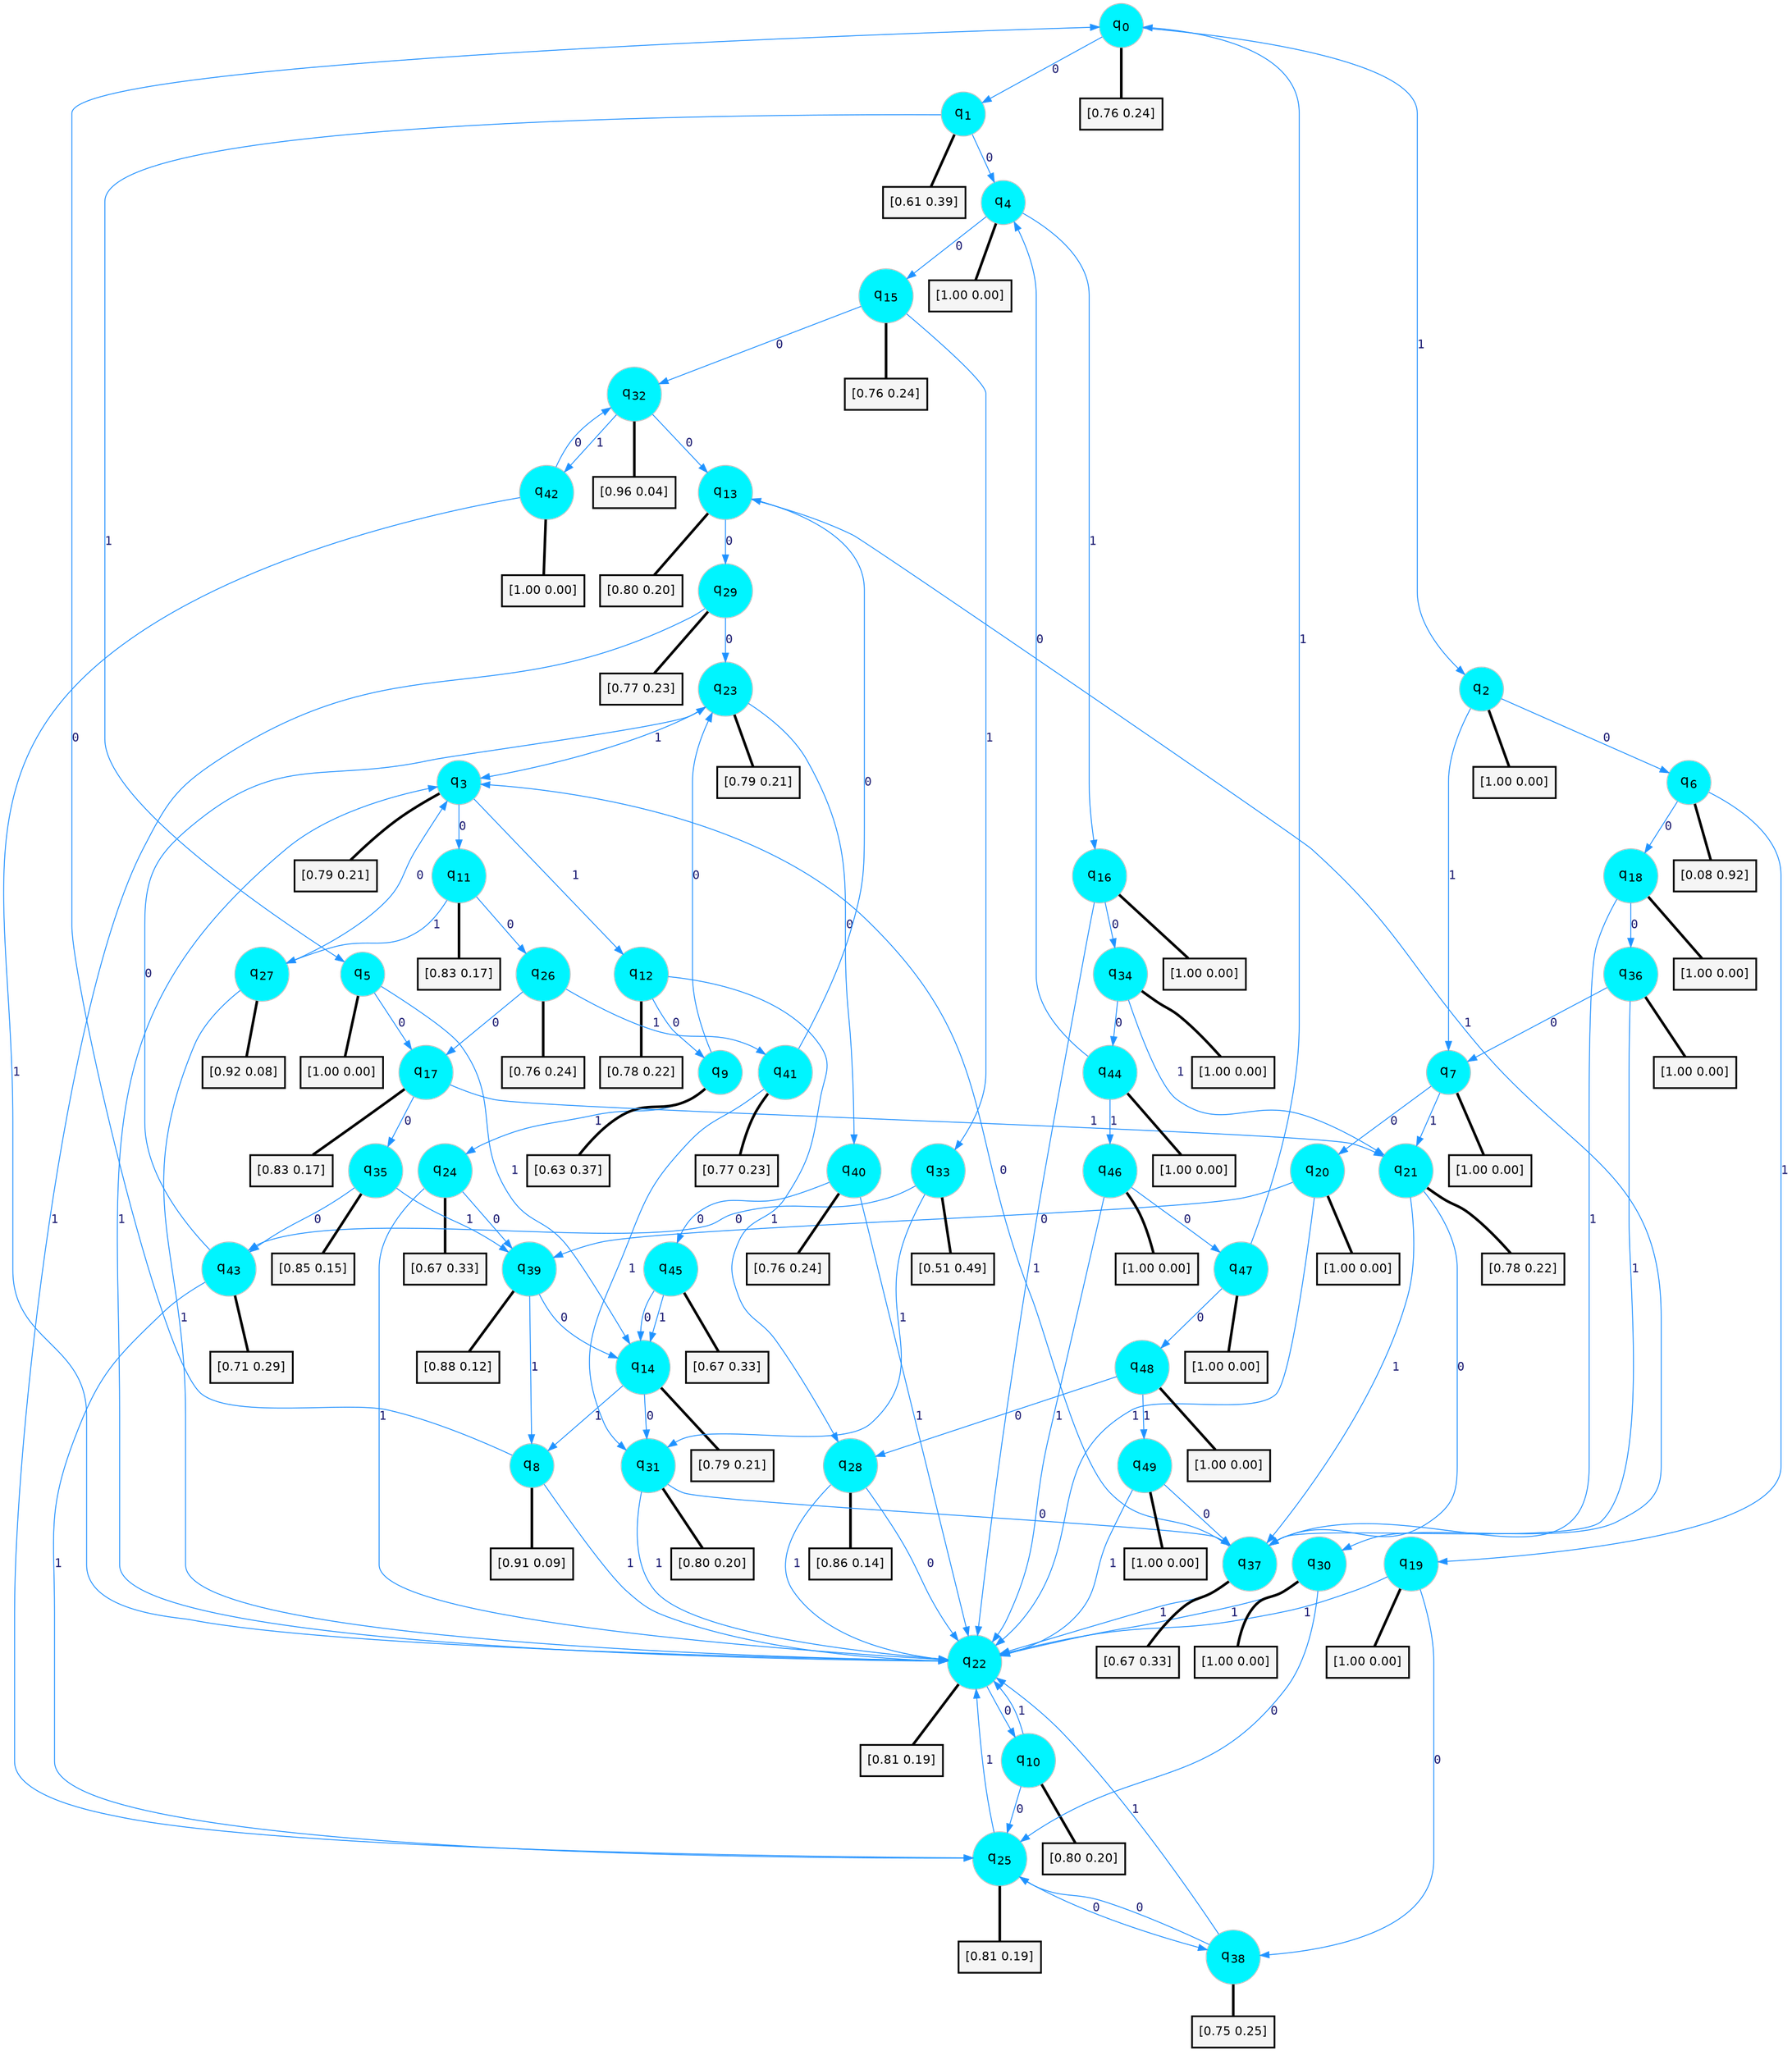 digraph G {
graph [
bgcolor=transparent, dpi=300, rankdir=TD, size="40,25"];
node [
color=gray, fillcolor=turquoise1, fontcolor=black, fontname=Helvetica, fontsize=16, fontweight=bold, shape=circle, style=filled];
edge [
arrowsize=1, color=dodgerblue1, fontcolor=midnightblue, fontname=courier, fontweight=bold, penwidth=1, style=solid, weight=20];
0[label=<q<SUB>0</SUB>>];
1[label=<q<SUB>1</SUB>>];
2[label=<q<SUB>2</SUB>>];
3[label=<q<SUB>3</SUB>>];
4[label=<q<SUB>4</SUB>>];
5[label=<q<SUB>5</SUB>>];
6[label=<q<SUB>6</SUB>>];
7[label=<q<SUB>7</SUB>>];
8[label=<q<SUB>8</SUB>>];
9[label=<q<SUB>9</SUB>>];
10[label=<q<SUB>10</SUB>>];
11[label=<q<SUB>11</SUB>>];
12[label=<q<SUB>12</SUB>>];
13[label=<q<SUB>13</SUB>>];
14[label=<q<SUB>14</SUB>>];
15[label=<q<SUB>15</SUB>>];
16[label=<q<SUB>16</SUB>>];
17[label=<q<SUB>17</SUB>>];
18[label=<q<SUB>18</SUB>>];
19[label=<q<SUB>19</SUB>>];
20[label=<q<SUB>20</SUB>>];
21[label=<q<SUB>21</SUB>>];
22[label=<q<SUB>22</SUB>>];
23[label=<q<SUB>23</SUB>>];
24[label=<q<SUB>24</SUB>>];
25[label=<q<SUB>25</SUB>>];
26[label=<q<SUB>26</SUB>>];
27[label=<q<SUB>27</SUB>>];
28[label=<q<SUB>28</SUB>>];
29[label=<q<SUB>29</SUB>>];
30[label=<q<SUB>30</SUB>>];
31[label=<q<SUB>31</SUB>>];
32[label=<q<SUB>32</SUB>>];
33[label=<q<SUB>33</SUB>>];
34[label=<q<SUB>34</SUB>>];
35[label=<q<SUB>35</SUB>>];
36[label=<q<SUB>36</SUB>>];
37[label=<q<SUB>37</SUB>>];
38[label=<q<SUB>38</SUB>>];
39[label=<q<SUB>39</SUB>>];
40[label=<q<SUB>40</SUB>>];
41[label=<q<SUB>41</SUB>>];
42[label=<q<SUB>42</SUB>>];
43[label=<q<SUB>43</SUB>>];
44[label=<q<SUB>44</SUB>>];
45[label=<q<SUB>45</SUB>>];
46[label=<q<SUB>46</SUB>>];
47[label=<q<SUB>47</SUB>>];
48[label=<q<SUB>48</SUB>>];
49[label=<q<SUB>49</SUB>>];
50[label="[0.76 0.24]", shape=box,fontcolor=black, fontname=Helvetica, fontsize=14, penwidth=2, fillcolor=whitesmoke,color=black];
51[label="[0.61 0.39]", shape=box,fontcolor=black, fontname=Helvetica, fontsize=14, penwidth=2, fillcolor=whitesmoke,color=black];
52[label="[1.00 0.00]", shape=box,fontcolor=black, fontname=Helvetica, fontsize=14, penwidth=2, fillcolor=whitesmoke,color=black];
53[label="[0.79 0.21]", shape=box,fontcolor=black, fontname=Helvetica, fontsize=14, penwidth=2, fillcolor=whitesmoke,color=black];
54[label="[1.00 0.00]", shape=box,fontcolor=black, fontname=Helvetica, fontsize=14, penwidth=2, fillcolor=whitesmoke,color=black];
55[label="[1.00 0.00]", shape=box,fontcolor=black, fontname=Helvetica, fontsize=14, penwidth=2, fillcolor=whitesmoke,color=black];
56[label="[0.08 0.92]", shape=box,fontcolor=black, fontname=Helvetica, fontsize=14, penwidth=2, fillcolor=whitesmoke,color=black];
57[label="[1.00 0.00]", shape=box,fontcolor=black, fontname=Helvetica, fontsize=14, penwidth=2, fillcolor=whitesmoke,color=black];
58[label="[0.91 0.09]", shape=box,fontcolor=black, fontname=Helvetica, fontsize=14, penwidth=2, fillcolor=whitesmoke,color=black];
59[label="[0.63 0.37]", shape=box,fontcolor=black, fontname=Helvetica, fontsize=14, penwidth=2, fillcolor=whitesmoke,color=black];
60[label="[0.80 0.20]", shape=box,fontcolor=black, fontname=Helvetica, fontsize=14, penwidth=2, fillcolor=whitesmoke,color=black];
61[label="[0.83 0.17]", shape=box,fontcolor=black, fontname=Helvetica, fontsize=14, penwidth=2, fillcolor=whitesmoke,color=black];
62[label="[0.78 0.22]", shape=box,fontcolor=black, fontname=Helvetica, fontsize=14, penwidth=2, fillcolor=whitesmoke,color=black];
63[label="[0.80 0.20]", shape=box,fontcolor=black, fontname=Helvetica, fontsize=14, penwidth=2, fillcolor=whitesmoke,color=black];
64[label="[0.79 0.21]", shape=box,fontcolor=black, fontname=Helvetica, fontsize=14, penwidth=2, fillcolor=whitesmoke,color=black];
65[label="[0.76 0.24]", shape=box,fontcolor=black, fontname=Helvetica, fontsize=14, penwidth=2, fillcolor=whitesmoke,color=black];
66[label="[1.00 0.00]", shape=box,fontcolor=black, fontname=Helvetica, fontsize=14, penwidth=2, fillcolor=whitesmoke,color=black];
67[label="[0.83 0.17]", shape=box,fontcolor=black, fontname=Helvetica, fontsize=14, penwidth=2, fillcolor=whitesmoke,color=black];
68[label="[1.00 0.00]", shape=box,fontcolor=black, fontname=Helvetica, fontsize=14, penwidth=2, fillcolor=whitesmoke,color=black];
69[label="[1.00 0.00]", shape=box,fontcolor=black, fontname=Helvetica, fontsize=14, penwidth=2, fillcolor=whitesmoke,color=black];
70[label="[1.00 0.00]", shape=box,fontcolor=black, fontname=Helvetica, fontsize=14, penwidth=2, fillcolor=whitesmoke,color=black];
71[label="[0.78 0.22]", shape=box,fontcolor=black, fontname=Helvetica, fontsize=14, penwidth=2, fillcolor=whitesmoke,color=black];
72[label="[0.81 0.19]", shape=box,fontcolor=black, fontname=Helvetica, fontsize=14, penwidth=2, fillcolor=whitesmoke,color=black];
73[label="[0.79 0.21]", shape=box,fontcolor=black, fontname=Helvetica, fontsize=14, penwidth=2, fillcolor=whitesmoke,color=black];
74[label="[0.67 0.33]", shape=box,fontcolor=black, fontname=Helvetica, fontsize=14, penwidth=2, fillcolor=whitesmoke,color=black];
75[label="[0.81 0.19]", shape=box,fontcolor=black, fontname=Helvetica, fontsize=14, penwidth=2, fillcolor=whitesmoke,color=black];
76[label="[0.76 0.24]", shape=box,fontcolor=black, fontname=Helvetica, fontsize=14, penwidth=2, fillcolor=whitesmoke,color=black];
77[label="[0.92 0.08]", shape=box,fontcolor=black, fontname=Helvetica, fontsize=14, penwidth=2, fillcolor=whitesmoke,color=black];
78[label="[0.86 0.14]", shape=box,fontcolor=black, fontname=Helvetica, fontsize=14, penwidth=2, fillcolor=whitesmoke,color=black];
79[label="[0.77 0.23]", shape=box,fontcolor=black, fontname=Helvetica, fontsize=14, penwidth=2, fillcolor=whitesmoke,color=black];
80[label="[1.00 0.00]", shape=box,fontcolor=black, fontname=Helvetica, fontsize=14, penwidth=2, fillcolor=whitesmoke,color=black];
81[label="[0.80 0.20]", shape=box,fontcolor=black, fontname=Helvetica, fontsize=14, penwidth=2, fillcolor=whitesmoke,color=black];
82[label="[0.96 0.04]", shape=box,fontcolor=black, fontname=Helvetica, fontsize=14, penwidth=2, fillcolor=whitesmoke,color=black];
83[label="[0.51 0.49]", shape=box,fontcolor=black, fontname=Helvetica, fontsize=14, penwidth=2, fillcolor=whitesmoke,color=black];
84[label="[1.00 0.00]", shape=box,fontcolor=black, fontname=Helvetica, fontsize=14, penwidth=2, fillcolor=whitesmoke,color=black];
85[label="[0.85 0.15]", shape=box,fontcolor=black, fontname=Helvetica, fontsize=14, penwidth=2, fillcolor=whitesmoke,color=black];
86[label="[1.00 0.00]", shape=box,fontcolor=black, fontname=Helvetica, fontsize=14, penwidth=2, fillcolor=whitesmoke,color=black];
87[label="[0.67 0.33]", shape=box,fontcolor=black, fontname=Helvetica, fontsize=14, penwidth=2, fillcolor=whitesmoke,color=black];
88[label="[0.75 0.25]", shape=box,fontcolor=black, fontname=Helvetica, fontsize=14, penwidth=2, fillcolor=whitesmoke,color=black];
89[label="[0.88 0.12]", shape=box,fontcolor=black, fontname=Helvetica, fontsize=14, penwidth=2, fillcolor=whitesmoke,color=black];
90[label="[0.76 0.24]", shape=box,fontcolor=black, fontname=Helvetica, fontsize=14, penwidth=2, fillcolor=whitesmoke,color=black];
91[label="[0.77 0.23]", shape=box,fontcolor=black, fontname=Helvetica, fontsize=14, penwidth=2, fillcolor=whitesmoke,color=black];
92[label="[1.00 0.00]", shape=box,fontcolor=black, fontname=Helvetica, fontsize=14, penwidth=2, fillcolor=whitesmoke,color=black];
93[label="[0.71 0.29]", shape=box,fontcolor=black, fontname=Helvetica, fontsize=14, penwidth=2, fillcolor=whitesmoke,color=black];
94[label="[1.00 0.00]", shape=box,fontcolor=black, fontname=Helvetica, fontsize=14, penwidth=2, fillcolor=whitesmoke,color=black];
95[label="[0.67 0.33]", shape=box,fontcolor=black, fontname=Helvetica, fontsize=14, penwidth=2, fillcolor=whitesmoke,color=black];
96[label="[1.00 0.00]", shape=box,fontcolor=black, fontname=Helvetica, fontsize=14, penwidth=2, fillcolor=whitesmoke,color=black];
97[label="[1.00 0.00]", shape=box,fontcolor=black, fontname=Helvetica, fontsize=14, penwidth=2, fillcolor=whitesmoke,color=black];
98[label="[1.00 0.00]", shape=box,fontcolor=black, fontname=Helvetica, fontsize=14, penwidth=2, fillcolor=whitesmoke,color=black];
99[label="[1.00 0.00]", shape=box,fontcolor=black, fontname=Helvetica, fontsize=14, penwidth=2, fillcolor=whitesmoke,color=black];
0->1 [label=0];
0->2 [label=1];
0->50 [arrowhead=none, penwidth=3,color=black];
1->4 [label=0];
1->5 [label=1];
1->51 [arrowhead=none, penwidth=3,color=black];
2->6 [label=0];
2->7 [label=1];
2->52 [arrowhead=none, penwidth=3,color=black];
3->11 [label=0];
3->12 [label=1];
3->53 [arrowhead=none, penwidth=3,color=black];
4->15 [label=0];
4->16 [label=1];
4->54 [arrowhead=none, penwidth=3,color=black];
5->17 [label=0];
5->14 [label=1];
5->55 [arrowhead=none, penwidth=3,color=black];
6->18 [label=0];
6->19 [label=1];
6->56 [arrowhead=none, penwidth=3,color=black];
7->20 [label=0];
7->21 [label=1];
7->57 [arrowhead=none, penwidth=3,color=black];
8->0 [label=0];
8->22 [label=1];
8->58 [arrowhead=none, penwidth=3,color=black];
9->23 [label=0];
9->24 [label=1];
9->59 [arrowhead=none, penwidth=3,color=black];
10->25 [label=0];
10->22 [label=1];
10->60 [arrowhead=none, penwidth=3,color=black];
11->26 [label=0];
11->27 [label=1];
11->61 [arrowhead=none, penwidth=3,color=black];
12->9 [label=0];
12->28 [label=1];
12->62 [arrowhead=none, penwidth=3,color=black];
13->29 [label=0];
13->30 [label=1];
13->63 [arrowhead=none, penwidth=3,color=black];
14->31 [label=0];
14->8 [label=1];
14->64 [arrowhead=none, penwidth=3,color=black];
15->32 [label=0];
15->33 [label=1];
15->65 [arrowhead=none, penwidth=3,color=black];
16->34 [label=0];
16->22 [label=1];
16->66 [arrowhead=none, penwidth=3,color=black];
17->35 [label=0];
17->21 [label=1];
17->67 [arrowhead=none, penwidth=3,color=black];
18->36 [label=0];
18->37 [label=1];
18->68 [arrowhead=none, penwidth=3,color=black];
19->38 [label=0];
19->22 [label=1];
19->69 [arrowhead=none, penwidth=3,color=black];
20->39 [label=0];
20->22 [label=1];
20->70 [arrowhead=none, penwidth=3,color=black];
21->37 [label=0];
21->37 [label=1];
21->71 [arrowhead=none, penwidth=3,color=black];
22->10 [label=0];
22->3 [label=1];
22->72 [arrowhead=none, penwidth=3,color=black];
23->40 [label=0];
23->3 [label=1];
23->73 [arrowhead=none, penwidth=3,color=black];
24->39 [label=0];
24->22 [label=1];
24->74 [arrowhead=none, penwidth=3,color=black];
25->38 [label=0];
25->22 [label=1];
25->75 [arrowhead=none, penwidth=3,color=black];
26->17 [label=0];
26->41 [label=1];
26->76 [arrowhead=none, penwidth=3,color=black];
27->3 [label=0];
27->22 [label=1];
27->77 [arrowhead=none, penwidth=3,color=black];
28->22 [label=0];
28->22 [label=1];
28->78 [arrowhead=none, penwidth=3,color=black];
29->23 [label=0];
29->25 [label=1];
29->79 [arrowhead=none, penwidth=3,color=black];
30->25 [label=0];
30->22 [label=1];
30->80 [arrowhead=none, penwidth=3,color=black];
31->37 [label=0];
31->22 [label=1];
31->81 [arrowhead=none, penwidth=3,color=black];
32->13 [label=0];
32->42 [label=1];
32->82 [arrowhead=none, penwidth=3,color=black];
33->43 [label=0];
33->31 [label=1];
33->83 [arrowhead=none, penwidth=3,color=black];
34->44 [label=0];
34->21 [label=1];
34->84 [arrowhead=none, penwidth=3,color=black];
35->43 [label=0];
35->39 [label=1];
35->85 [arrowhead=none, penwidth=3,color=black];
36->7 [label=0];
36->37 [label=1];
36->86 [arrowhead=none, penwidth=3,color=black];
37->3 [label=0];
37->22 [label=1];
37->87 [arrowhead=none, penwidth=3,color=black];
38->25 [label=0];
38->22 [label=1];
38->88 [arrowhead=none, penwidth=3,color=black];
39->14 [label=0];
39->8 [label=1];
39->89 [arrowhead=none, penwidth=3,color=black];
40->45 [label=0];
40->22 [label=1];
40->90 [arrowhead=none, penwidth=3,color=black];
41->13 [label=0];
41->31 [label=1];
41->91 [arrowhead=none, penwidth=3,color=black];
42->32 [label=0];
42->22 [label=1];
42->92 [arrowhead=none, penwidth=3,color=black];
43->23 [label=0];
43->25 [label=1];
43->93 [arrowhead=none, penwidth=3,color=black];
44->4 [label=0];
44->46 [label=1];
44->94 [arrowhead=none, penwidth=3,color=black];
45->14 [label=0];
45->14 [label=1];
45->95 [arrowhead=none, penwidth=3,color=black];
46->47 [label=0];
46->22 [label=1];
46->96 [arrowhead=none, penwidth=3,color=black];
47->48 [label=0];
47->0 [label=1];
47->97 [arrowhead=none, penwidth=3,color=black];
48->28 [label=0];
48->49 [label=1];
48->98 [arrowhead=none, penwidth=3,color=black];
49->37 [label=0];
49->22 [label=1];
49->99 [arrowhead=none, penwidth=3,color=black];
}
